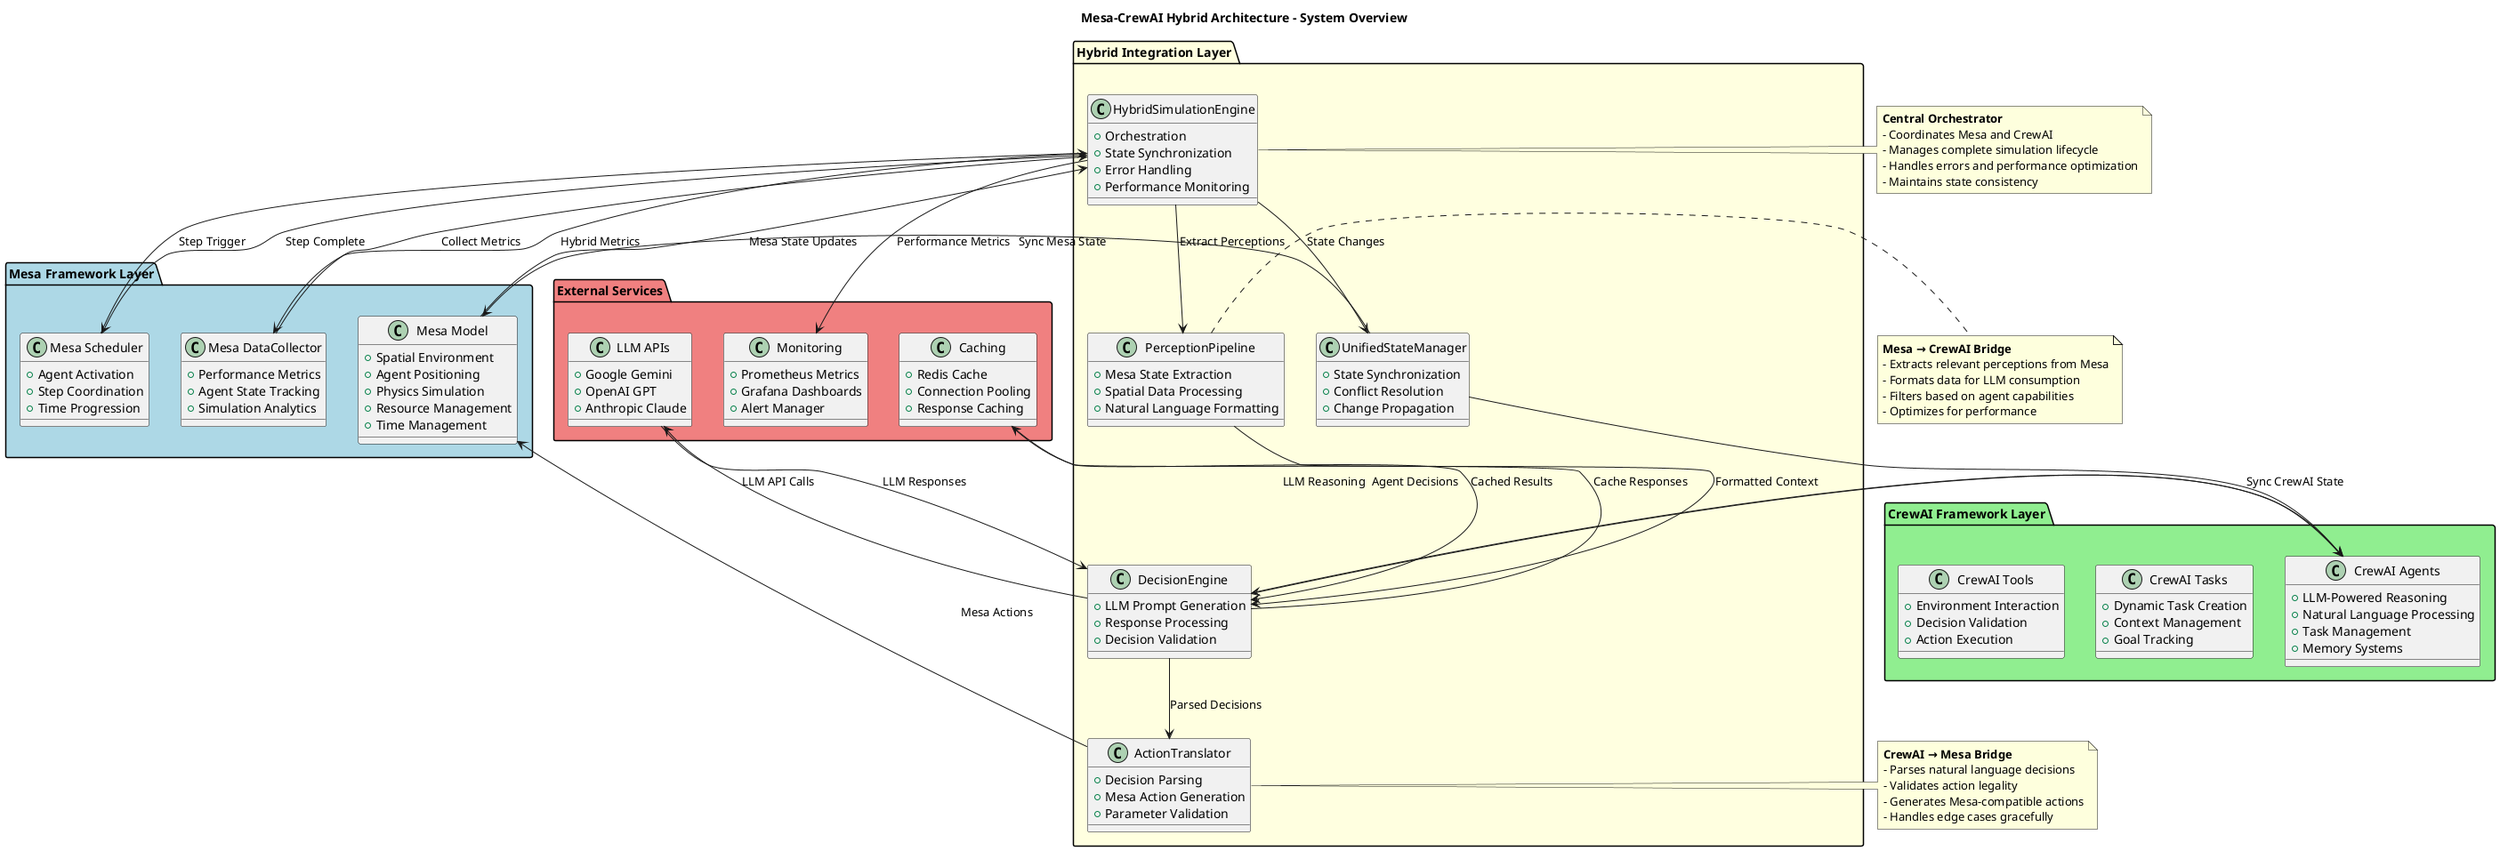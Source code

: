 @startuml Mesa_CrewAI_System_Overview
!define RECTANGLE class

title Mesa-CrewAI Hybrid Architecture - System Overview

package "Mesa Framework Layer" as mesa #lightblue {
  RECTANGLE "Mesa Model" as mesa_model {
    + Spatial Environment
    + Agent Positioning  
    + Physics Simulation
    + Resource Management
    + Time Management
  }
  
  RECTANGLE "Mesa Scheduler" as mesa_scheduler {
    + Agent Activation
    + Step Coordination
    + Time Progression
  }
  
  RECTANGLE "Mesa DataCollector" as mesa_collector {
    + Performance Metrics
    + Agent State Tracking
    + Simulation Analytics
  }
}

package "CrewAI Framework Layer" as crewai #lightgreen {
  RECTANGLE "CrewAI Agents" as crewai_agents {
    + LLM-Powered Reasoning
    + Natural Language Processing
    + Task Management
    + Memory Systems
  }
  
  RECTANGLE "CrewAI Tasks" as crewai_tasks {
    + Dynamic Task Creation
    + Context Management
    + Goal Tracking
  }
  
  RECTANGLE "CrewAI Tools" as crewai_tools {
    + Environment Interaction
    + Decision Validation
    + Action Execution
  }
}

package "Hybrid Integration Layer" as hybrid #lightyellow {
  RECTANGLE "HybridSimulationEngine" as engine {
    + Orchestration
    + State Synchronization
    + Error Handling
    + Performance Monitoring
  }
  
  RECTANGLE "PerceptionPipeline" as perception {
    + Mesa State Extraction
    + Spatial Data Processing
    + Natural Language Formatting
  }
  
  RECTANGLE "DecisionEngine" as decision {
    + LLM Prompt Generation
    + Response Processing
    + Decision Validation
  }
  
  RECTANGLE "ActionTranslator" as translator {
    + Decision Parsing
    + Mesa Action Generation
    + Parameter Validation
  }
  
  RECTANGLE "UnifiedStateManager" as state {
    + State Synchronization
    + Conflict Resolution
    + Change Propagation
  }
}

package "External Services" as external #lightcoral {
  RECTANGLE "LLM APIs" as llm {
    + Google Gemini
    + OpenAI GPT
    + Anthropic Claude
  }
  
  RECTANGLE "Monitoring" as monitoring {
    + Prometheus Metrics
    + Grafana Dashboards
    + Alert Manager
  }
  
  RECTANGLE "Caching" as cache {
    + Redis Cache
    + Connection Pooling
    + Response Caching
  }
}

' System Integration Flows
mesa_model --> engine : "Mesa State Updates"
engine --> perception : "Extract Perceptions"
perception --> decision : "Formatted Context"
decision --> crewai_agents : "LLM Reasoning"
crewai_agents --> decision : "Agent Decisions"
decision --> translator : "Parsed Decisions"
translator --> mesa_model : "Mesa Actions"

' State Management
engine --> state : "State Changes"
state --> mesa_model : "Sync Mesa State"
state --> crewai_agents : "Sync CrewAI State"

' External Service Integration
decision --> llm : "LLM API Calls"
llm --> decision : "LLM Responses"
engine --> monitoring : "Performance Metrics"
decision --> cache : "Cache Responses"
cache --> decision : "Cached Results"

' Scheduler Integration
mesa_scheduler --> engine : "Step Trigger"
engine --> mesa_scheduler : "Step Complete"

' Data Collection
mesa_collector --> engine : "Collect Metrics"
engine --> mesa_collector : "Hybrid Metrics"

note right of engine
  **Central Orchestrator**
  - Coordinates Mesa and CrewAI
  - Manages complete simulation lifecycle
  - Handles errors and performance optimization
  - Maintains state consistency
end note

note right of perception
  **Mesa → CrewAI Bridge**
  - Extracts relevant perceptions from Mesa
  - Formats data for LLM consumption
  - Filters based on agent capabilities
  - Optimizes for performance
end note

note right of translator
  **CrewAI → Mesa Bridge**  
  - Parses natural language decisions
  - Validates action legality
  - Generates Mesa-compatible actions
  - Handles edge cases gracefully
end note

@enduml